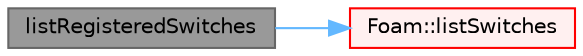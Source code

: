 digraph "listRegisteredSwitches"
{
 // LATEX_PDF_SIZE
  bgcolor="transparent";
  edge [fontname=Helvetica,fontsize=10,labelfontname=Helvetica,labelfontsize=10];
  node [fontname=Helvetica,fontsize=10,shape=box,height=0.2,width=0.4];
  rankdir="LR";
  Node1 [id="Node000001",label="listRegisteredSwitches",height=0.2,width=0.4,color="gray40", fillcolor="grey60", style="filled", fontcolor="black",tooltip=" "];
  Node1 -> Node2 [id="edge1_Node000001_Node000002",color="steelblue1",style="solid",tooltip=" "];
  Node2 [id="Node000002",label="Foam::listSwitches",height=0.2,width=0.4,color="red", fillcolor="#FFF0F0", style="filled",URL="$namespaceFoam.html#a54e29102951e1b5768f5dee5719fb353",tooltip=" "];
}
